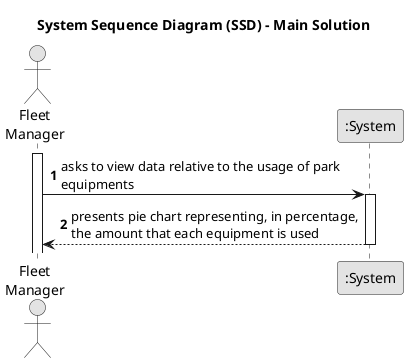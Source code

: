 @startuml
skinparam monochrome true
skinparam packageStyle rectangle
skinparam shadowing false

title System Sequence Diagram (SSD) - Main Solution

autonumber

actor "Fleet\nManager" as Manager
participant ":System" as System

activate Manager

    Manager -> System : asks to view data relative to the usage of park\nequipments
    activate System

        System --> Manager : presents pie chart representing, in percentage,\nthe amount that each equipment is used
    deactivate System

@enduml